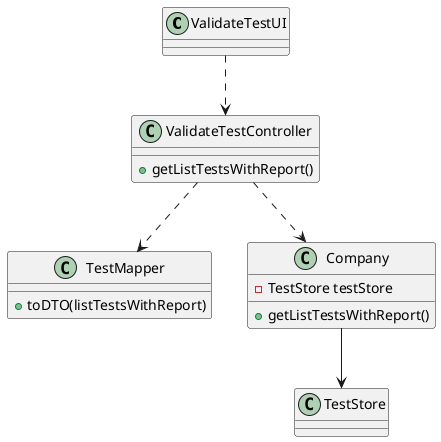 @startuml
'https://plantuml.com/class-diagram

class ValidateTestUI

class ValidateTestController{
+getListTestsWithReport()

}

class TestStore{


}

class TestMapper{
+toDTO(listTestsWithReport)
}

class Company{
-TestStore testStore

+getListTestsWithReport()
}

ValidateTestUI ..> ValidateTestController
ValidateTestController ..> Company
ValidateTestController ..> TestMapper
Company --> TestStore

@enduml